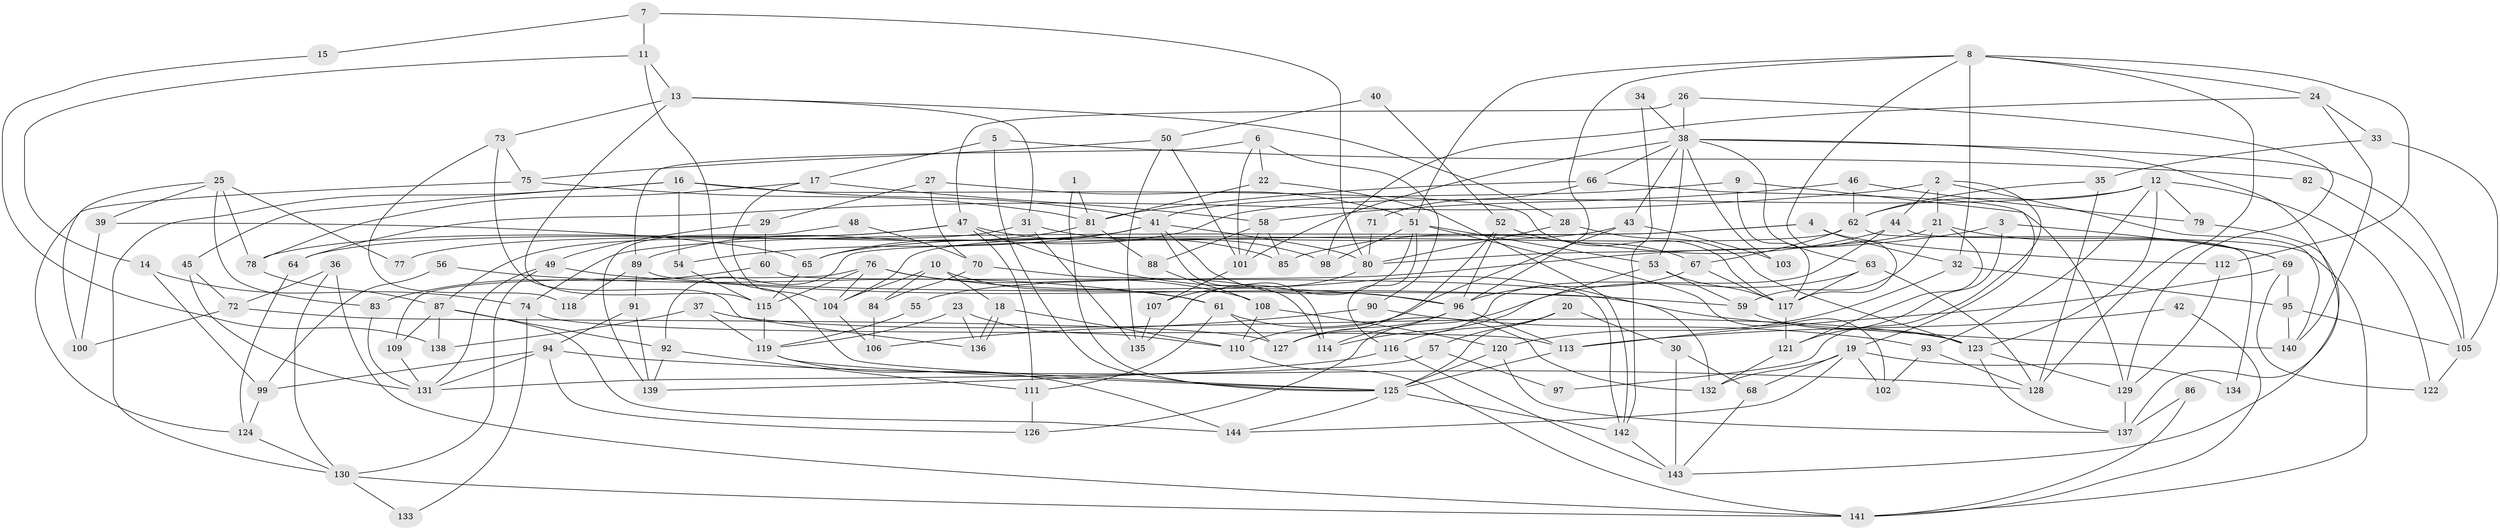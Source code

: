 // coarse degree distribution, {4: 0.2361111111111111, 2: 0.1388888888888889, 5: 0.18055555555555555, 3: 0.1527777777777778, 8: 0.041666666666666664, 7: 0.125, 6: 0.05555555555555555, 11: 0.041666666666666664, 14: 0.013888888888888888, 10: 0.013888888888888888}
// Generated by graph-tools (version 1.1) at 2025/52/03/04/25 21:52:53]
// undirected, 144 vertices, 288 edges
graph export_dot {
graph [start="1"]
  node [color=gray90,style=filled];
  1;
  2;
  3;
  4;
  5;
  6;
  7;
  8;
  9;
  10;
  11;
  12;
  13;
  14;
  15;
  16;
  17;
  18;
  19;
  20;
  21;
  22;
  23;
  24;
  25;
  26;
  27;
  28;
  29;
  30;
  31;
  32;
  33;
  34;
  35;
  36;
  37;
  38;
  39;
  40;
  41;
  42;
  43;
  44;
  45;
  46;
  47;
  48;
  49;
  50;
  51;
  52;
  53;
  54;
  55;
  56;
  57;
  58;
  59;
  60;
  61;
  62;
  63;
  64;
  65;
  66;
  67;
  68;
  69;
  70;
  71;
  72;
  73;
  74;
  75;
  76;
  77;
  78;
  79;
  80;
  81;
  82;
  83;
  84;
  85;
  86;
  87;
  88;
  89;
  90;
  91;
  92;
  93;
  94;
  95;
  96;
  97;
  98;
  99;
  100;
  101;
  102;
  103;
  104;
  105;
  106;
  107;
  108;
  109;
  110;
  111;
  112;
  113;
  114;
  115;
  116;
  117;
  118;
  119;
  120;
  121;
  122;
  123;
  124;
  125;
  126;
  127;
  128;
  129;
  130;
  131;
  132;
  133;
  134;
  135;
  136;
  137;
  138;
  139;
  140;
  141;
  142;
  143;
  144;
  1 -- 81;
  1 -- 125;
  2 -- 140;
  2 -- 44;
  2 -- 21;
  2 -- 64;
  2 -- 97;
  3 -- 69;
  3 -- 121;
  3 -- 55;
  4 -- 92;
  4 -- 32;
  4 -- 74;
  4 -- 112;
  5 -- 17;
  5 -- 125;
  5 -- 82;
  6 -- 22;
  6 -- 101;
  6 -- 89;
  6 -- 90;
  7 -- 11;
  7 -- 80;
  7 -- 15;
  8 -- 96;
  8 -- 24;
  8 -- 32;
  8 -- 51;
  8 -- 112;
  8 -- 117;
  8 -- 128;
  9 -- 117;
  9 -- 41;
  9 -- 19;
  10 -- 104;
  10 -- 18;
  10 -- 61;
  10 -- 84;
  11 -- 13;
  11 -- 125;
  11 -- 14;
  12 -- 93;
  12 -- 123;
  12 -- 62;
  12 -- 65;
  12 -- 79;
  12 -- 122;
  13 -- 28;
  13 -- 115;
  13 -- 31;
  13 -- 73;
  14 -- 74;
  14 -- 99;
  15 -- 138;
  16 -- 130;
  16 -- 117;
  16 -- 41;
  16 -- 45;
  16 -- 54;
  17 -- 58;
  17 -- 78;
  17 -- 104;
  18 -- 110;
  18 -- 136;
  18 -- 136;
  19 -- 144;
  19 -- 68;
  19 -- 102;
  19 -- 132;
  19 -- 134;
  20 -- 125;
  20 -- 30;
  20 -- 57;
  20 -- 116;
  21 -- 121;
  21 -- 59;
  21 -- 69;
  21 -- 80;
  22 -- 81;
  22 -- 142;
  23 -- 136;
  23 -- 110;
  23 -- 119;
  24 -- 33;
  24 -- 98;
  24 -- 140;
  25 -- 100;
  25 -- 78;
  25 -- 39;
  25 -- 77;
  25 -- 83;
  26 -- 38;
  26 -- 129;
  26 -- 47;
  27 -- 70;
  27 -- 51;
  27 -- 29;
  28 -- 80;
  28 -- 123;
  29 -- 49;
  29 -- 60;
  30 -- 68;
  30 -- 143;
  31 -- 135;
  31 -- 87;
  31 -- 98;
  32 -- 95;
  32 -- 120;
  33 -- 105;
  33 -- 35;
  34 -- 142;
  34 -- 38;
  35 -- 62;
  35 -- 128;
  36 -- 72;
  36 -- 141;
  36 -- 130;
  37 -- 119;
  37 -- 123;
  37 -- 138;
  38 -- 137;
  38 -- 63;
  38 -- 43;
  38 -- 53;
  38 -- 66;
  38 -- 101;
  38 -- 103;
  38 -- 105;
  39 -- 65;
  39 -- 100;
  40 -- 50;
  40 -- 52;
  41 -- 96;
  41 -- 54;
  41 -- 78;
  41 -- 80;
  41 -- 114;
  42 -- 141;
  42 -- 113;
  43 -- 65;
  43 -- 103;
  43 -- 110;
  44 -- 141;
  44 -- 127;
  44 -- 85;
  45 -- 131;
  45 -- 72;
  46 -- 62;
  46 -- 79;
  46 -- 58;
  47 -- 132;
  47 -- 64;
  47 -- 77;
  47 -- 85;
  47 -- 111;
  48 -- 70;
  48 -- 139;
  49 -- 130;
  49 -- 59;
  49 -- 131;
  50 -- 135;
  50 -- 101;
  50 -- 75;
  51 -- 53;
  51 -- 98;
  51 -- 102;
  51 -- 116;
  51 -- 135;
  52 -- 127;
  52 -- 67;
  52 -- 96;
  53 -- 126;
  53 -- 59;
  53 -- 117;
  54 -- 115;
  55 -- 119;
  56 -- 61;
  56 -- 99;
  57 -- 131;
  57 -- 97;
  58 -- 85;
  58 -- 88;
  58 -- 101;
  59 -- 123;
  60 -- 83;
  60 -- 142;
  61 -- 111;
  61 -- 127;
  61 -- 132;
  62 -- 104;
  62 -- 67;
  62 -- 134;
  63 -- 117;
  63 -- 114;
  63 -- 128;
  64 -- 124;
  65 -- 115;
  66 -- 129;
  66 -- 71;
  66 -- 81;
  67 -- 117;
  67 -- 96;
  68 -- 143;
  69 -- 122;
  69 -- 95;
  69 -- 113;
  70 -- 84;
  70 -- 114;
  71 -- 80;
  72 -- 127;
  72 -- 100;
  73 -- 75;
  73 -- 118;
  73 -- 136;
  74 -- 113;
  74 -- 133;
  75 -- 81;
  75 -- 124;
  76 -- 96;
  76 -- 109;
  76 -- 104;
  76 -- 108;
  76 -- 115;
  78 -- 87;
  79 -- 143;
  80 -- 107;
  81 -- 88;
  81 -- 89;
  82 -- 105;
  83 -- 131;
  84 -- 106;
  86 -- 137;
  86 -- 141;
  87 -- 144;
  87 -- 92;
  87 -- 109;
  87 -- 138;
  88 -- 108;
  89 -- 91;
  89 -- 118;
  89 -- 140;
  90 -- 93;
  90 -- 106;
  91 -- 94;
  91 -- 139;
  92 -- 139;
  92 -- 111;
  93 -- 128;
  93 -- 102;
  94 -- 128;
  94 -- 99;
  94 -- 126;
  94 -- 131;
  95 -- 140;
  95 -- 105;
  96 -- 113;
  96 -- 114;
  96 -- 127;
  99 -- 124;
  101 -- 107;
  104 -- 106;
  105 -- 122;
  107 -- 135;
  108 -- 120;
  108 -- 110;
  109 -- 131;
  110 -- 141;
  111 -- 126;
  112 -- 129;
  113 -- 125;
  115 -- 119;
  116 -- 139;
  116 -- 143;
  117 -- 121;
  119 -- 125;
  119 -- 144;
  120 -- 125;
  120 -- 137;
  121 -- 132;
  123 -- 137;
  123 -- 129;
  124 -- 130;
  125 -- 142;
  125 -- 144;
  129 -- 137;
  130 -- 133;
  130 -- 141;
  142 -- 143;
}
